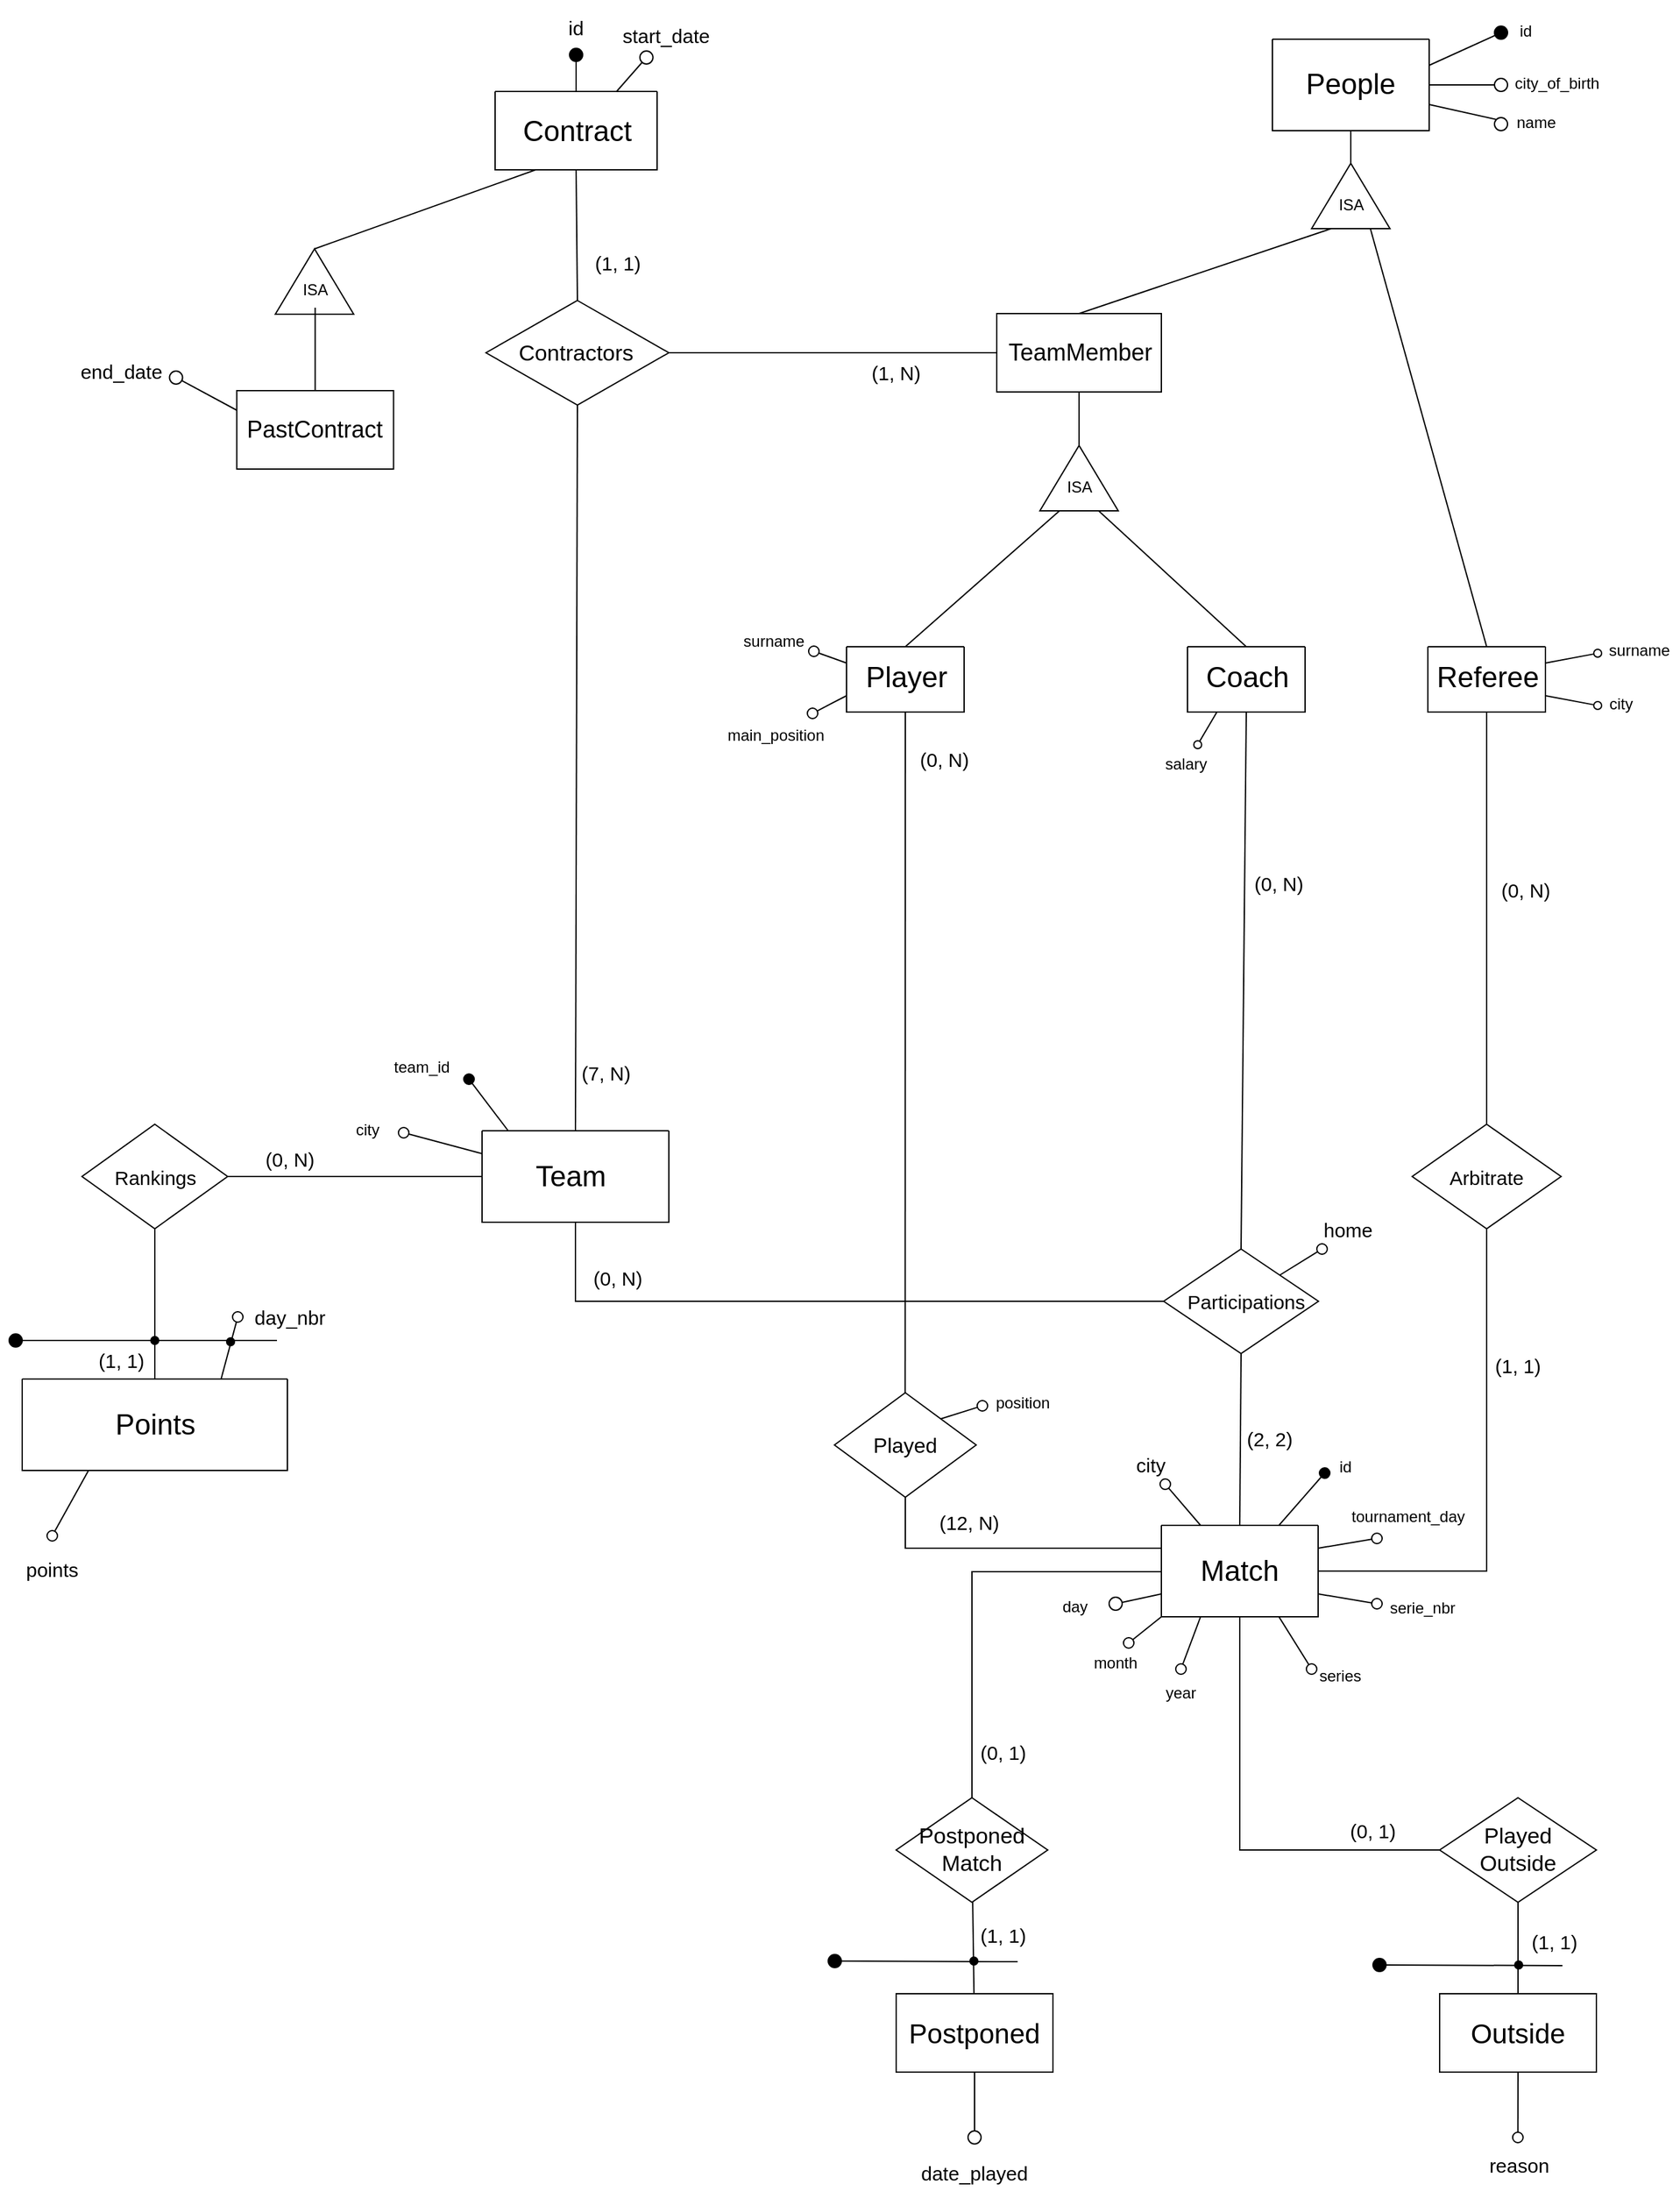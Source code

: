 <mxfile version="15.9.1" type="github">
  <diagram id="R2lEEEUBdFMjLlhIrx00" name="Page-1">
    <mxGraphModel dx="3176" dy="2816" grid="1" gridSize="10" guides="1" tooltips="1" connect="1" arrows="1" fold="1" page="1" pageScale="1.2" pageWidth="850" pageHeight="1100" math="0" shadow="0" extFonts="Permanent Marker^https://fonts.googleapis.com/css?family=Permanent+Marker">
      <root>
        <mxCell id="0" />
        <mxCell id="1" parent="0" />
        <mxCell id="uESx4mzOo0HxvKaBSaLz-14" value="" style="swimlane;startSize=0;fillColor=#000000;" vertex="1" parent="1">
          <mxGeometry x="542" y="14" width="120" height="70" as="geometry" />
        </mxCell>
        <mxCell id="uESx4mzOo0HxvKaBSaLz-15" value="&lt;font style=&quot;font-size: 22px&quot;&gt;People&lt;br&gt;&lt;/font&gt;" style="text;html=1;strokeColor=none;fillColor=none;align=center;verticalAlign=middle;whiteSpace=wrap;rounded=0;" vertex="1" parent="uESx4mzOo0HxvKaBSaLz-14">
          <mxGeometry x="30" y="20" width="60" height="30" as="geometry" />
        </mxCell>
        <mxCell id="uESx4mzOo0HxvKaBSaLz-22" value="" style="ellipse;whiteSpace=wrap;html=1;aspect=fixed;fontSize=22;fillColor=#000000;" vertex="1" parent="1">
          <mxGeometry x="712" y="4" width="10" height="10" as="geometry" />
        </mxCell>
        <mxCell id="uESx4mzOo0HxvKaBSaLz-23" value="" style="endArrow=none;html=1;rounded=0;fontSize=22;" edge="1" parent="1" target="uESx4mzOo0HxvKaBSaLz-22">
          <mxGeometry width="50" height="50" relative="1" as="geometry">
            <mxPoint x="662" y="34" as="sourcePoint" />
            <mxPoint x="712" y="14" as="targetPoint" />
          </mxGeometry>
        </mxCell>
        <mxCell id="uESx4mzOo0HxvKaBSaLz-25" value="" style="ellipse;whiteSpace=wrap;html=1;aspect=fixed;fontSize=22;fillColor=none;" vertex="1" parent="1">
          <mxGeometry x="712" y="74" width="10" height="10" as="geometry" />
        </mxCell>
        <mxCell id="uESx4mzOo0HxvKaBSaLz-26" value="" style="endArrow=none;html=1;rounded=0;fontSize=22;entryX=0;entryY=0;entryDx=0;entryDy=0;" edge="1" parent="1" target="uESx4mzOo0HxvKaBSaLz-25">
          <mxGeometry width="50" height="50" relative="1" as="geometry">
            <mxPoint x="662" y="64" as="sourcePoint" />
            <mxPoint x="717" y="74" as="targetPoint" />
          </mxGeometry>
        </mxCell>
        <mxCell id="uESx4mzOo0HxvKaBSaLz-27" value="&lt;font style=&quot;font-size: 12px&quot;&gt;name&lt;/font&gt;" style="text;html=1;strokeColor=none;fillColor=none;align=center;verticalAlign=middle;whiteSpace=wrap;rounded=0;fontSize=22;" vertex="1" parent="1">
          <mxGeometry x="714" y="60" width="60" height="30" as="geometry" />
        </mxCell>
        <mxCell id="uESx4mzOo0HxvKaBSaLz-28" value="&lt;font style=&quot;font-size: 12px&quot;&gt;id&lt;br&gt;&lt;/font&gt;" style="text;html=1;strokeColor=none;fillColor=none;align=center;verticalAlign=middle;whiteSpace=wrap;rounded=0;fontSize=22;" vertex="1" parent="1">
          <mxGeometry x="706" y="-10" width="60" height="30" as="geometry" />
        </mxCell>
        <mxCell id="uESx4mzOo0HxvKaBSaLz-29" value="" style="endArrow=none;html=1;rounded=0;fontSize=12;exitX=1;exitY=0.5;exitDx=0;exitDy=0;" edge="1" parent="1" source="uESx4mzOo0HxvKaBSaLz-14">
          <mxGeometry width="50" height="50" relative="1" as="geometry">
            <mxPoint x="702" y="24" as="sourcePoint" />
            <mxPoint x="712" y="49" as="targetPoint" />
          </mxGeometry>
        </mxCell>
        <mxCell id="uESx4mzOo0HxvKaBSaLz-30" value="" style="ellipse;whiteSpace=wrap;html=1;aspect=fixed;fontSize=22;fillColor=none;" vertex="1" parent="1">
          <mxGeometry x="712" y="44" width="10" height="10" as="geometry" />
        </mxCell>
        <mxCell id="uESx4mzOo0HxvKaBSaLz-31" value="&lt;font style=&quot;font-size: 12px&quot;&gt;city_of_birth&lt;br&gt;&lt;/font&gt;" style="text;html=1;strokeColor=none;fillColor=none;align=center;verticalAlign=middle;whiteSpace=wrap;rounded=0;fontSize=22;" vertex="1" parent="1">
          <mxGeometry x="730" y="30" width="60" height="30" as="geometry" />
        </mxCell>
        <mxCell id="uESx4mzOo0HxvKaBSaLz-34" style="edgeStyle=orthogonalEdgeStyle;rounded=0;orthogonalLoop=1;jettySize=auto;html=1;entryX=0.5;entryY=1;entryDx=0;entryDy=0;fontSize=12;endArrow=none;endFill=0;" edge="1" parent="1" source="uESx4mzOo0HxvKaBSaLz-32" target="uESx4mzOo0HxvKaBSaLz-14">
          <mxGeometry relative="1" as="geometry" />
        </mxCell>
        <mxCell id="uESx4mzOo0HxvKaBSaLz-36" style="rounded=0;orthogonalLoop=1;jettySize=auto;html=1;exitX=0;exitY=0.25;exitDx=0;exitDy=0;fontSize=12;endArrow=none;endFill=0;entryX=0.5;entryY=0;entryDx=0;entryDy=0;" edge="1" parent="1" source="uESx4mzOo0HxvKaBSaLz-32" target="uESx4mzOo0HxvKaBSaLz-150">
          <mxGeometry relative="1" as="geometry">
            <mxPoint x="416" y="479" as="targetPoint" />
            <mxPoint x="481" y="434" as="sourcePoint" />
          </mxGeometry>
        </mxCell>
        <mxCell id="uESx4mzOo0HxvKaBSaLz-37" style="rounded=0;orthogonalLoop=1;jettySize=auto;html=1;exitX=0;exitY=0.75;exitDx=0;exitDy=0;fontSize=12;endArrow=none;endFill=0;entryX=0.5;entryY=0;entryDx=0;entryDy=0;" edge="1" parent="1" source="uESx4mzOo0HxvKaBSaLz-32" target="uESx4mzOo0HxvKaBSaLz-43">
          <mxGeometry relative="1" as="geometry">
            <mxPoint x="621" y="474" as="targetPoint" />
          </mxGeometry>
        </mxCell>
        <mxCell id="uESx4mzOo0HxvKaBSaLz-32" value="" style="triangle;whiteSpace=wrap;html=1;fontSize=12;fillColor=none;rotation=-90;" vertex="1" parent="1">
          <mxGeometry x="577" y="104" width="50" height="60" as="geometry" />
        </mxCell>
        <mxCell id="uESx4mzOo0HxvKaBSaLz-35" style="rounded=0;orthogonalLoop=1;jettySize=auto;html=1;fontSize=12;endArrow=none;endFill=0;entryX=0.5;entryY=0;entryDx=0;entryDy=0;exitX=0;exitY=0.75;exitDx=0;exitDy=0;" edge="1" parent="1" source="uESx4mzOo0HxvKaBSaLz-148" target="uESx4mzOo0HxvKaBSaLz-40">
          <mxGeometry relative="1" as="geometry">
            <mxPoint x="522" y="474" as="targetPoint" />
            <mxPoint x="522.0" y="429" as="sourcePoint" />
          </mxGeometry>
        </mxCell>
        <mxCell id="uESx4mzOo0HxvKaBSaLz-33" value="ISA" style="text;html=1;strokeColor=none;fillColor=none;align=center;verticalAlign=middle;whiteSpace=wrap;rounded=0;fontSize=12;" vertex="1" parent="1">
          <mxGeometry x="582" y="127" width="41" height="27" as="geometry" />
        </mxCell>
        <mxCell id="uESx4mzOo0HxvKaBSaLz-48" style="edgeStyle=none;rounded=0;orthogonalLoop=1;jettySize=auto;html=1;exitX=0;exitY=0.25;exitDx=0;exitDy=0;fontSize=12;startArrow=none;startFill=0;endArrow=oval;endFill=0;entryX=1;entryY=0.75;entryDx=0;entryDy=0;endSize=8;" edge="1" parent="1" source="uESx4mzOo0HxvKaBSaLz-38" target="uESx4mzOo0HxvKaBSaLz-49">
          <mxGeometry relative="1" as="geometry">
            <mxPoint x="201" y="494" as="targetPoint" />
          </mxGeometry>
        </mxCell>
        <mxCell id="uESx4mzOo0HxvKaBSaLz-215" style="edgeStyle=none;rounded=0;orthogonalLoop=1;jettySize=auto;html=1;exitX=0;exitY=0.75;exitDx=0;exitDy=0;fontSize=15;startArrow=none;startFill=0;endArrow=oval;endFill=0;endSize=8;elbow=vertical;" edge="1" parent="1" source="uESx4mzOo0HxvKaBSaLz-38">
          <mxGeometry relative="1" as="geometry">
            <mxPoint x="190" y="530" as="targetPoint" />
          </mxGeometry>
        </mxCell>
        <mxCell id="uESx4mzOo0HxvKaBSaLz-218" style="edgeStyle=none;rounded=0;orthogonalLoop=1;jettySize=auto;html=1;exitX=0.5;exitY=1;exitDx=0;exitDy=0;fontSize=12;startArrow=none;startFill=0;endArrow=none;endFill=0;endSize=8;elbow=vertical;" edge="1" parent="1" source="uESx4mzOo0HxvKaBSaLz-38">
          <mxGeometry relative="1" as="geometry">
            <mxPoint x="260.857" y="1050" as="targetPoint" />
          </mxGeometry>
        </mxCell>
        <mxCell id="uESx4mzOo0HxvKaBSaLz-38" value="" style="swimlane;startSize=0;fillColor=#000000;" vertex="1" parent="1">
          <mxGeometry x="216" y="479" width="90" height="50" as="geometry" />
        </mxCell>
        <mxCell id="uESx4mzOo0HxvKaBSaLz-39" value="&lt;font style=&quot;font-size: 22px&quot;&gt;Player&lt;br&gt;&lt;/font&gt;" style="text;html=1;strokeColor=none;fillColor=none;align=center;verticalAlign=middle;whiteSpace=wrap;rounded=0;" vertex="1" parent="uESx4mzOo0HxvKaBSaLz-38">
          <mxGeometry x="16" y="9" width="60" height="30" as="geometry" />
        </mxCell>
        <mxCell id="uESx4mzOo0HxvKaBSaLz-45" style="rounded=0;orthogonalLoop=1;jettySize=auto;html=1;exitX=0.25;exitY=1;exitDx=0;exitDy=0;fontSize=12;endArrow=oval;endFill=0;startArrow=none;startFill=0;" edge="1" parent="1" source="uESx4mzOo0HxvKaBSaLz-40" target="uESx4mzOo0HxvKaBSaLz-52">
          <mxGeometry relative="1" as="geometry">
            <mxPoint x="481" y="564" as="targetPoint" />
          </mxGeometry>
        </mxCell>
        <mxCell id="uESx4mzOo0HxvKaBSaLz-101" style="edgeStyle=none;rounded=0;orthogonalLoop=1;jettySize=auto;html=1;exitX=0.5;exitY=1;exitDx=0;exitDy=0;entryX=0.5;entryY=0;entryDx=0;entryDy=0;fontSize=15;startArrow=none;startFill=0;endArrow=none;endFill=0;endSize=8;" edge="1" parent="1" source="uESx4mzOo0HxvKaBSaLz-40" target="uESx4mzOo0HxvKaBSaLz-97">
          <mxGeometry relative="1" as="geometry" />
        </mxCell>
        <mxCell id="uESx4mzOo0HxvKaBSaLz-40" value="" style="swimlane;startSize=0;fillColor=#000000;" vertex="1" parent="1">
          <mxGeometry x="477" y="479" width="90" height="50" as="geometry" />
        </mxCell>
        <mxCell id="uESx4mzOo0HxvKaBSaLz-41" value="&lt;font style=&quot;font-size: 22px&quot;&gt;Coach&lt;br&gt;&lt;/font&gt;" style="text;html=1;strokeColor=none;fillColor=none;align=center;verticalAlign=middle;whiteSpace=wrap;rounded=0;" vertex="1" parent="uESx4mzOo0HxvKaBSaLz-40">
          <mxGeometry x="16" y="9" width="60" height="30" as="geometry" />
        </mxCell>
        <mxCell id="uESx4mzOo0HxvKaBSaLz-46" style="edgeStyle=none;rounded=0;orthogonalLoop=1;jettySize=auto;html=1;exitX=1;exitY=0.25;exitDx=0;exitDy=0;fontSize=12;startArrow=none;startFill=0;endArrow=oval;endFill=0;" edge="1" parent="1" source="uESx4mzOo0HxvKaBSaLz-43">
          <mxGeometry relative="1" as="geometry">
            <mxPoint x="791" y="484" as="targetPoint" />
          </mxGeometry>
        </mxCell>
        <mxCell id="uESx4mzOo0HxvKaBSaLz-47" style="edgeStyle=none;rounded=0;orthogonalLoop=1;jettySize=auto;html=1;exitX=1;exitY=0.75;exitDx=0;exitDy=0;fontSize=12;startArrow=none;startFill=0;endArrow=oval;endFill=0;" edge="1" parent="1" source="uESx4mzOo0HxvKaBSaLz-43">
          <mxGeometry relative="1" as="geometry">
            <mxPoint x="791" y="524" as="targetPoint" />
          </mxGeometry>
        </mxCell>
        <mxCell id="uESx4mzOo0HxvKaBSaLz-105" value="" style="edgeStyle=none;rounded=0;orthogonalLoop=1;jettySize=auto;html=1;fontSize=15;startArrow=none;startFill=0;endArrow=none;endFill=0;endSize=8;" edge="1" parent="1" source="uESx4mzOo0HxvKaBSaLz-43" target="uESx4mzOo0HxvKaBSaLz-104">
          <mxGeometry relative="1" as="geometry" />
        </mxCell>
        <mxCell id="uESx4mzOo0HxvKaBSaLz-43" value="" style="swimlane;startSize=0;fillColor=#000000;" vertex="1" parent="1">
          <mxGeometry x="661" y="479" width="90" height="50" as="geometry" />
        </mxCell>
        <mxCell id="uESx4mzOo0HxvKaBSaLz-44" value="&lt;font style=&quot;font-size: 22px&quot;&gt;Referee&lt;br&gt;&lt;/font&gt;" style="text;html=1;strokeColor=none;fillColor=none;align=center;verticalAlign=middle;whiteSpace=wrap;rounded=0;" vertex="1" parent="uESx4mzOo0HxvKaBSaLz-43">
          <mxGeometry x="16" y="9" width="60" height="30" as="geometry" />
        </mxCell>
        <mxCell id="uESx4mzOo0HxvKaBSaLz-49" value="surname" style="text;html=1;strokeColor=none;fillColor=none;align=center;verticalAlign=middle;whiteSpace=wrap;rounded=0;fontSize=12;" vertex="1" parent="1">
          <mxGeometry x="130" y="460" width="61" height="30" as="geometry" />
        </mxCell>
        <mxCell id="uESx4mzOo0HxvKaBSaLz-50" value="surname" style="text;html=1;strokeColor=none;fillColor=none;align=center;verticalAlign=middle;whiteSpace=wrap;rounded=0;fontSize=12;" vertex="1" parent="1">
          <mxGeometry x="793" y="467" width="60" height="30" as="geometry" />
        </mxCell>
        <mxCell id="uESx4mzOo0HxvKaBSaLz-51" value="city" style="text;html=1;strokeColor=none;fillColor=none;align=center;verticalAlign=middle;whiteSpace=wrap;rounded=0;fontSize=12;" vertex="1" parent="1">
          <mxGeometry x="779" y="508" width="60" height="30" as="geometry" />
        </mxCell>
        <mxCell id="uESx4mzOo0HxvKaBSaLz-52" value="salary" style="text;html=1;strokeColor=none;fillColor=none;align=center;verticalAlign=middle;whiteSpace=wrap;rounded=0;fontSize=12;" vertex="1" parent="1">
          <mxGeometry x="446" y="554" width="60" height="30" as="geometry" />
        </mxCell>
        <mxCell id="uESx4mzOo0HxvKaBSaLz-56" style="edgeStyle=none;rounded=0;orthogonalLoop=1;jettySize=auto;html=1;exitX=1;exitY=0.25;exitDx=0;exitDy=0;fontSize=12;startArrow=none;startFill=0;endArrow=oval;endFill=0;endSize=8;" edge="1" parent="1" source="uESx4mzOo0HxvKaBSaLz-54">
          <mxGeometry relative="1" as="geometry">
            <mxPoint x="622" y="1161.5" as="targetPoint" />
          </mxGeometry>
        </mxCell>
        <mxCell id="uESx4mzOo0HxvKaBSaLz-58" style="edgeStyle=none;rounded=0;orthogonalLoop=1;jettySize=auto;html=1;exitX=1;exitY=0.75;exitDx=0;exitDy=0;fontSize=12;startArrow=none;startFill=0;endArrow=oval;endFill=0;endSize=8;" edge="1" parent="1" source="uESx4mzOo0HxvKaBSaLz-54">
          <mxGeometry relative="1" as="geometry">
            <mxPoint x="622" y="1211.5" as="targetPoint" />
          </mxGeometry>
        </mxCell>
        <mxCell id="uESx4mzOo0HxvKaBSaLz-59" style="edgeStyle=none;rounded=0;orthogonalLoop=1;jettySize=auto;html=1;exitX=1;exitY=1;exitDx=0;exitDy=0;fontSize=12;startArrow=none;startFill=0;endArrow=oval;endFill=0;" edge="1" parent="1" source="uESx4mzOo0HxvKaBSaLz-54">
          <mxGeometry relative="1" as="geometry">
            <mxPoint x="576.759" y="1221.776" as="targetPoint" />
          </mxGeometry>
        </mxCell>
        <mxCell id="uESx4mzOo0HxvKaBSaLz-60" style="edgeStyle=none;rounded=0;orthogonalLoop=1;jettySize=auto;html=1;exitX=0.75;exitY=1;exitDx=0;exitDy=0;fontSize=12;startArrow=none;startFill=0;endArrow=oval;endFill=0;endSize=8;" edge="1" parent="1" source="uESx4mzOo0HxvKaBSaLz-54">
          <mxGeometry relative="1" as="geometry">
            <mxPoint x="572" y="1261.5" as="targetPoint" />
          </mxGeometry>
        </mxCell>
        <mxCell id="uESx4mzOo0HxvKaBSaLz-61" style="edgeStyle=none;rounded=0;orthogonalLoop=1;jettySize=auto;html=1;exitX=0.75;exitY=0;exitDx=0;exitDy=0;fontSize=12;startArrow=none;startFill=0;endArrow=oval;endFill=1;endSize=8;" edge="1" parent="1" source="uESx4mzOo0HxvKaBSaLz-54">
          <mxGeometry relative="1" as="geometry">
            <mxPoint x="582" y="1111.5" as="targetPoint" />
          </mxGeometry>
        </mxCell>
        <mxCell id="uESx4mzOo0HxvKaBSaLz-64" style="edgeStyle=none;rounded=0;orthogonalLoop=1;jettySize=auto;html=1;exitX=0.25;exitY=1;exitDx=0;exitDy=0;fontSize=12;startArrow=none;startFill=0;endArrow=oval;endFill=0;endSize=8;" edge="1" parent="1" source="uESx4mzOo0HxvKaBSaLz-54">
          <mxGeometry relative="1" as="geometry">
            <mxPoint x="472" y="1261.5" as="targetPoint" />
          </mxGeometry>
        </mxCell>
        <mxCell id="uESx4mzOo0HxvKaBSaLz-65" style="edgeStyle=none;rounded=0;orthogonalLoop=1;jettySize=auto;html=1;exitX=0;exitY=1;exitDx=0;exitDy=0;fontSize=12;startArrow=none;startFill=0;endArrow=oval;endFill=0;endSize=8;" edge="1" parent="1" source="uESx4mzOo0HxvKaBSaLz-54">
          <mxGeometry relative="1" as="geometry">
            <mxPoint x="432" y="1241.5" as="targetPoint" />
          </mxGeometry>
        </mxCell>
        <mxCell id="uESx4mzOo0HxvKaBSaLz-66" style="edgeStyle=none;rounded=0;orthogonalLoop=1;jettySize=auto;html=1;exitX=0;exitY=0.75;exitDx=0;exitDy=0;fontSize=12;startArrow=none;startFill=0;endArrow=oval;endFill=0;endSize=10;" edge="1" parent="1" source="uESx4mzOo0HxvKaBSaLz-54">
          <mxGeometry relative="1" as="geometry">
            <mxPoint x="422" y="1211.5" as="targetPoint" />
          </mxGeometry>
        </mxCell>
        <mxCell id="uESx4mzOo0HxvKaBSaLz-122" style="edgeStyle=elbowEdgeStyle;rounded=0;orthogonalLoop=1;jettySize=auto;html=1;exitX=0.5;exitY=1;exitDx=0;exitDy=0;fontSize=15;startArrow=none;startFill=0;endArrow=none;endFill=0;endSize=8;entryX=0;entryY=0.5;entryDx=0;entryDy=0;elbow=vertical;" edge="1" parent="1" source="uESx4mzOo0HxvKaBSaLz-54" target="uESx4mzOo0HxvKaBSaLz-179">
          <mxGeometry relative="1" as="geometry">
            <mxPoint x="517" y="1316.5" as="targetPoint" />
            <Array as="points">
              <mxPoint x="590" y="1400" />
            </Array>
          </mxGeometry>
        </mxCell>
        <mxCell id="uESx4mzOo0HxvKaBSaLz-187" style="edgeStyle=none;rounded=0;orthogonalLoop=1;jettySize=auto;html=1;exitX=0.25;exitY=0;exitDx=0;exitDy=0;fontSize=15;startArrow=none;startFill=0;endArrow=oval;endFill=0;endSize=8;elbow=vertical;" edge="1" parent="1" source="uESx4mzOo0HxvKaBSaLz-54">
          <mxGeometry relative="1" as="geometry">
            <mxPoint x="460" y="1120" as="targetPoint" />
          </mxGeometry>
        </mxCell>
        <mxCell id="uESx4mzOo0HxvKaBSaLz-217" style="edgeStyle=elbowEdgeStyle;rounded=0;orthogonalLoop=1;jettySize=auto;html=1;exitX=0;exitY=0.25;exitDx=0;exitDy=0;fontSize=12;startArrow=none;startFill=0;endArrow=none;endFill=0;endSize=8;entryX=0.5;entryY=1;entryDx=0;entryDy=0;" edge="1" parent="1" source="uESx4mzOo0HxvKaBSaLz-54" target="uESx4mzOo0HxvKaBSaLz-219">
          <mxGeometry relative="1" as="geometry">
            <mxPoint x="250" y="1169.143" as="targetPoint" />
            <Array as="points">
              <mxPoint x="261" y="1150" />
            </Array>
          </mxGeometry>
        </mxCell>
        <mxCell id="uESx4mzOo0HxvKaBSaLz-54" value="" style="swimlane;startSize=0;fillColor=#000000;" vertex="1" parent="1">
          <mxGeometry x="457" y="1151.5" width="120" height="70" as="geometry" />
        </mxCell>
        <mxCell id="uESx4mzOo0HxvKaBSaLz-55" value="&lt;font style=&quot;font-size: 22px&quot;&gt;Match&lt;br&gt;&lt;/font&gt;" style="text;html=1;strokeColor=none;fillColor=none;align=center;verticalAlign=middle;whiteSpace=wrap;rounded=0;" vertex="1" parent="uESx4mzOo0HxvKaBSaLz-54">
          <mxGeometry x="30" y="20" width="60" height="30" as="geometry" />
        </mxCell>
        <mxCell id="uESx4mzOo0HxvKaBSaLz-62" value="id" style="text;html=1;strokeColor=none;fillColor=none;align=center;verticalAlign=middle;whiteSpace=wrap;rounded=0;fontSize=12;" vertex="1" parent="1">
          <mxGeometry x="568" y="1091.5" width="60" height="30" as="geometry" />
        </mxCell>
        <mxCell id="uESx4mzOo0HxvKaBSaLz-67" value="day" style="text;html=1;strokeColor=none;fillColor=none;align=center;verticalAlign=middle;whiteSpace=wrap;rounded=0;fontSize=12;" vertex="1" parent="1">
          <mxGeometry x="361" y="1198.5" width="60" height="30" as="geometry" />
        </mxCell>
        <mxCell id="uESx4mzOo0HxvKaBSaLz-68" value="month" style="text;html=1;strokeColor=none;fillColor=none;align=center;verticalAlign=middle;whiteSpace=wrap;rounded=0;fontSize=12;" vertex="1" parent="1">
          <mxGeometry x="392" y="1241.5" width="60" height="30" as="geometry" />
        </mxCell>
        <mxCell id="uESx4mzOo0HxvKaBSaLz-69" value="year" style="text;html=1;strokeColor=none;fillColor=none;align=center;verticalAlign=middle;whiteSpace=wrap;rounded=0;fontSize=12;" vertex="1" parent="1">
          <mxGeometry x="442" y="1264.5" width="60" height="30" as="geometry" />
        </mxCell>
        <mxCell id="uESx4mzOo0HxvKaBSaLz-70" value="series" style="text;html=1;strokeColor=none;fillColor=none;align=center;verticalAlign=middle;whiteSpace=wrap;rounded=0;fontSize=12;" vertex="1" parent="1">
          <mxGeometry x="564" y="1251.5" width="60" height="30" as="geometry" />
        </mxCell>
        <mxCell id="uESx4mzOo0HxvKaBSaLz-71" value="serie_nbr" style="text;html=1;strokeColor=none;fillColor=none;align=center;verticalAlign=middle;whiteSpace=wrap;rounded=0;fontSize=12;" vertex="1" parent="1">
          <mxGeometry x="627" y="1199.5" width="60" height="30" as="geometry" />
        </mxCell>
        <mxCell id="uESx4mzOo0HxvKaBSaLz-72" style="edgeStyle=none;rounded=0;orthogonalLoop=1;jettySize=auto;html=1;exitX=0;exitY=0.25;exitDx=0;exitDy=0;fontSize=12;startArrow=none;startFill=0;endArrow=oval;endFill=0;endSize=8;" edge="1" parent="1" source="uESx4mzOo0HxvKaBSaLz-80">
          <mxGeometry relative="1" as="geometry">
            <mxPoint x="-123" y="851" as="targetPoint" />
          </mxGeometry>
        </mxCell>
        <mxCell id="uESx4mzOo0HxvKaBSaLz-76" style="edgeStyle=none;rounded=0;orthogonalLoop=1;jettySize=auto;html=1;exitX=0.75;exitY=0;exitDx=0;exitDy=0;fontSize=12;startArrow=none;startFill=0;endArrow=oval;endFill=1;endSize=8;" edge="1" parent="1">
          <mxGeometry relative="1" as="geometry">
            <mxPoint x="-73" y="810" as="targetPoint" />
            <mxPoint x="-43" y="849.5" as="sourcePoint" />
          </mxGeometry>
        </mxCell>
        <mxCell id="uESx4mzOo0HxvKaBSaLz-98" value="" style="edgeStyle=elbowEdgeStyle;rounded=0;orthogonalLoop=1;jettySize=auto;html=1;fontSize=15;startArrow=none;startFill=0;endArrow=none;endFill=0;endSize=8;exitX=0.5;exitY=1;exitDx=0;exitDy=0;elbow=vertical;" edge="1" parent="1" source="uESx4mzOo0HxvKaBSaLz-80" target="uESx4mzOo0HxvKaBSaLz-97">
          <mxGeometry relative="1" as="geometry">
            <Array as="points">
              <mxPoint x="270" y="980" />
            </Array>
          </mxGeometry>
        </mxCell>
        <mxCell id="uESx4mzOo0HxvKaBSaLz-116" style="rounded=0;orthogonalLoop=1;jettySize=auto;html=1;exitX=0;exitY=0.5;exitDx=0;exitDy=0;entryX=1;entryY=0.5;entryDx=0;entryDy=0;fontSize=15;startArrow=none;startFill=0;endArrow=none;endFill=0;endSize=8;" edge="1" parent="1" source="uESx4mzOo0HxvKaBSaLz-80" target="uESx4mzOo0HxvKaBSaLz-114">
          <mxGeometry relative="1" as="geometry" />
        </mxCell>
        <mxCell id="uESx4mzOo0HxvKaBSaLz-171" style="edgeStyle=none;rounded=0;orthogonalLoop=1;jettySize=auto;html=1;exitX=0.5;exitY=0;exitDx=0;exitDy=0;entryX=0.5;entryY=1;entryDx=0;entryDy=0;fontSize=15;startArrow=none;startFill=0;endArrow=none;endFill=0;endSize=10;" edge="1" parent="1" source="uESx4mzOo0HxvKaBSaLz-80" target="uESx4mzOo0HxvKaBSaLz-168">
          <mxGeometry relative="1" as="geometry" />
        </mxCell>
        <mxCell id="uESx4mzOo0HxvKaBSaLz-80" value="" style="swimlane;startSize=0;fillColor=#000000;" vertex="1" parent="1">
          <mxGeometry x="-63" y="849.5" width="143" height="70" as="geometry" />
        </mxCell>
        <mxCell id="uESx4mzOo0HxvKaBSaLz-81" value="&lt;font style=&quot;font-size: 22px&quot;&gt;Team&lt;br&gt;&lt;/font&gt;" style="text;html=1;strokeColor=none;fillColor=none;align=center;verticalAlign=middle;whiteSpace=wrap;rounded=0;" vertex="1" parent="uESx4mzOo0HxvKaBSaLz-80">
          <mxGeometry x="38" y="20" width="60" height="30" as="geometry" />
        </mxCell>
        <mxCell id="uESx4mzOo0HxvKaBSaLz-86" value="team_id" style="text;html=1;strokeColor=none;fillColor=none;align=center;verticalAlign=middle;whiteSpace=wrap;rounded=0;fontSize=12;" vertex="1" parent="1">
          <mxGeometry x="-139" y="786" width="60" height="30" as="geometry" />
        </mxCell>
        <mxCell id="uESx4mzOo0HxvKaBSaLz-87" value="city" style="text;html=1;strokeColor=none;fillColor=none;align=center;verticalAlign=middle;whiteSpace=wrap;rounded=0;fontSize=12;" vertex="1" parent="1">
          <mxGeometry x="-182" y="834" width="63" height="30" as="geometry" />
        </mxCell>
        <mxCell id="uESx4mzOo0HxvKaBSaLz-100" style="edgeStyle=none;rounded=0;orthogonalLoop=1;jettySize=auto;html=1;exitX=0.5;exitY=1;exitDx=0;exitDy=0;entryX=0.5;entryY=0;entryDx=0;entryDy=0;fontSize=15;startArrow=none;startFill=0;endArrow=none;endFill=0;endSize=8;" edge="1" parent="1" source="uESx4mzOo0HxvKaBSaLz-97" target="uESx4mzOo0HxvKaBSaLz-54">
          <mxGeometry relative="1" as="geometry" />
        </mxCell>
        <mxCell id="uESx4mzOo0HxvKaBSaLz-197" style="edgeStyle=none;rounded=0;orthogonalLoop=1;jettySize=auto;html=1;exitX=1;exitY=0;exitDx=0;exitDy=0;fontSize=15;startArrow=none;startFill=0;endArrow=oval;endFill=0;endSize=8;elbow=vertical;" edge="1" parent="1" source="uESx4mzOo0HxvKaBSaLz-97">
          <mxGeometry relative="1" as="geometry">
            <mxPoint x="580" y="940" as="targetPoint" />
          </mxGeometry>
        </mxCell>
        <mxCell id="uESx4mzOo0HxvKaBSaLz-97" value="" style="rhombus;whiteSpace=wrap;html=1;fontStyle=1;fillColor=none;startSize=0;" vertex="1" parent="1">
          <mxGeometry x="458.75" y="940" width="118.5" height="80" as="geometry" />
        </mxCell>
        <mxCell id="uESx4mzOo0HxvKaBSaLz-99" value="Participations" style="text;html=1;strokeColor=none;fillColor=none;align=center;verticalAlign=middle;whiteSpace=wrap;rounded=0;fontSize=15;" vertex="1" parent="1">
          <mxGeometry x="492" y="965" width="60" height="30" as="geometry" />
        </mxCell>
        <mxCell id="uESx4mzOo0HxvKaBSaLz-107" style="edgeStyle=elbowEdgeStyle;rounded=0;orthogonalLoop=1;jettySize=auto;html=1;exitX=0.5;exitY=1;exitDx=0;exitDy=0;fontSize=15;startArrow=none;startFill=0;endArrow=none;endFill=0;endSize=8;entryX=1;entryY=0.5;entryDx=0;entryDy=0;" edge="1" parent="1" source="uESx4mzOo0HxvKaBSaLz-104" target="uESx4mzOo0HxvKaBSaLz-54">
          <mxGeometry relative="1" as="geometry">
            <mxPoint x="706" y="1096" as="targetPoint" />
            <Array as="points">
              <mxPoint x="706" y="996" />
            </Array>
          </mxGeometry>
        </mxCell>
        <mxCell id="uESx4mzOo0HxvKaBSaLz-104" value="" style="rhombus;whiteSpace=wrap;html=1;fontStyle=1;fillColor=none;startSize=0;" vertex="1" parent="1">
          <mxGeometry x="649" y="844.5" width="114" height="80" as="geometry" />
        </mxCell>
        <mxCell id="uESx4mzOo0HxvKaBSaLz-106" value="Arbitrate" style="text;html=1;strokeColor=none;fillColor=none;align=center;verticalAlign=middle;whiteSpace=wrap;rounded=0;fontSize=15;" vertex="1" parent="1">
          <mxGeometry x="676" y="869.5" width="60" height="30" as="geometry" />
        </mxCell>
        <mxCell id="uESx4mzOo0HxvKaBSaLz-115" value="" style="edgeStyle=elbowEdgeStyle;rounded=0;orthogonalLoop=1;jettySize=auto;html=1;fontSize=15;startArrow=none;startFill=0;endArrow=none;endFill=0;endSize=8;exitX=0.5;exitY=0;exitDx=0;exitDy=0;" edge="1" parent="1" source="uESx4mzOo0HxvKaBSaLz-141" target="uESx4mzOo0HxvKaBSaLz-114">
          <mxGeometry relative="1" as="geometry" />
        </mxCell>
        <mxCell id="uESx4mzOo0HxvKaBSaLz-120" style="edgeStyle=none;rounded=0;orthogonalLoop=1;jettySize=auto;html=1;exitX=0.25;exitY=1;exitDx=0;exitDy=0;fontSize=15;startArrow=none;startFill=0;endArrow=oval;endFill=0;endSize=8;" edge="1" parent="1" source="uESx4mzOo0HxvKaBSaLz-110">
          <mxGeometry relative="1" as="geometry">
            <mxPoint x="-392" y="1159.5" as="targetPoint" />
          </mxGeometry>
        </mxCell>
        <mxCell id="uESx4mzOo0HxvKaBSaLz-135" style="rounded=0;orthogonalLoop=1;jettySize=auto;elbow=vertical;html=1;exitX=0.75;exitY=0;exitDx=0;exitDy=0;fontSize=15;startArrow=none;startFill=0;endArrow=oval;endFill=0;endSize=8;entryX=0;entryY=0.5;entryDx=0;entryDy=0;" edge="1" parent="1" source="uESx4mzOo0HxvKaBSaLz-110" target="uESx4mzOo0HxvKaBSaLz-136">
          <mxGeometry relative="1" as="geometry">
            <mxPoint x="-240" y="970" as="targetPoint" />
            <mxPoint x="-262.75" y="919.5" as="sourcePoint" />
          </mxGeometry>
        </mxCell>
        <mxCell id="uESx4mzOo0HxvKaBSaLz-110" value="" style="swimlane;startSize=0;fillColor=#000000;" vertex="1" parent="1">
          <mxGeometry x="-415" y="1039.5" width="203" height="70" as="geometry" />
        </mxCell>
        <mxCell id="uESx4mzOo0HxvKaBSaLz-111" value="&lt;font style=&quot;font-size: 22px&quot;&gt;Points&lt;br&gt;&lt;/font&gt;" style="text;html=1;strokeColor=none;fillColor=none;align=center;verticalAlign=middle;whiteSpace=wrap;rounded=0;" vertex="1" parent="uESx4mzOo0HxvKaBSaLz-110">
          <mxGeometry x="71.5" y="20" width="60" height="30" as="geometry" />
        </mxCell>
        <mxCell id="uESx4mzOo0HxvKaBSaLz-114" value="" style="rhombus;whiteSpace=wrap;html=1;fontStyle=1;fillColor=none;startSize=0;" vertex="1" parent="1">
          <mxGeometry x="-369.25" y="844.5" width="111.5" height="80" as="geometry" />
        </mxCell>
        <mxCell id="uESx4mzOo0HxvKaBSaLz-117" value="Rankings" style="text;html=1;strokeColor=none;fillColor=none;align=center;verticalAlign=middle;whiteSpace=wrap;rounded=0;fontSize=15;" vertex="1" parent="1">
          <mxGeometry x="-343.5" y="869.5" width="60" height="30" as="geometry" />
        </mxCell>
        <mxCell id="uESx4mzOo0HxvKaBSaLz-121" value="points" style="text;html=1;strokeColor=none;fillColor=none;align=center;verticalAlign=middle;whiteSpace=wrap;rounded=0;fontSize=15;" vertex="1" parent="1">
          <mxGeometry x="-422" y="1169.5" width="60" height="30" as="geometry" />
        </mxCell>
        <mxCell id="uESx4mzOo0HxvKaBSaLz-163" style="edgeStyle=none;rounded=0;orthogonalLoop=1;jettySize=auto;html=1;exitX=0.75;exitY=0;exitDx=0;exitDy=0;fontSize=15;startArrow=none;startFill=0;endArrow=oval;endFill=0;endSize=10;" edge="1" parent="1" source="uESx4mzOo0HxvKaBSaLz-125" target="uESx4mzOo0HxvKaBSaLz-164">
          <mxGeometry relative="1" as="geometry">
            <mxPoint x="67.75" y="14" as="targetPoint" />
          </mxGeometry>
        </mxCell>
        <mxCell id="uESx4mzOo0HxvKaBSaLz-165" style="edgeStyle=none;rounded=0;orthogonalLoop=1;jettySize=auto;html=1;exitX=0.5;exitY=0;exitDx=0;exitDy=0;fontSize=15;startArrow=none;startFill=0;endArrow=oval;endFill=1;endSize=10;" edge="1" parent="1" source="uESx4mzOo0HxvKaBSaLz-125" target="uESx4mzOo0HxvKaBSaLz-166">
          <mxGeometry relative="1" as="geometry">
            <mxPoint x="8.639" y="24" as="targetPoint" />
          </mxGeometry>
        </mxCell>
        <mxCell id="uESx4mzOo0HxvKaBSaLz-172" style="edgeStyle=none;rounded=0;orthogonalLoop=1;jettySize=auto;html=1;exitX=0.5;exitY=1;exitDx=0;exitDy=0;entryX=0.5;entryY=0;entryDx=0;entryDy=0;fontSize=15;startArrow=none;startFill=0;endArrow=none;endFill=0;endSize=10;" edge="1" parent="1" source="uESx4mzOo0HxvKaBSaLz-125" target="uESx4mzOo0HxvKaBSaLz-168">
          <mxGeometry relative="1" as="geometry" />
        </mxCell>
        <mxCell id="uESx4mzOo0HxvKaBSaLz-125" value="" style="swimlane;startSize=0;fillColor=#000000;" vertex="1" parent="1">
          <mxGeometry x="-53" y="54" width="124" height="60" as="geometry" />
        </mxCell>
        <mxCell id="uESx4mzOo0HxvKaBSaLz-126" value="&lt;font style=&quot;font-size: 22px&quot;&gt;Contract&lt;br&gt;&lt;/font&gt;" style="text;html=1;strokeColor=none;fillColor=none;align=center;verticalAlign=middle;whiteSpace=wrap;rounded=0;" vertex="1" parent="uESx4mzOo0HxvKaBSaLz-125">
          <mxGeometry x="33" y="16" width="60" height="30" as="geometry" />
        </mxCell>
        <mxCell id="uESx4mzOo0HxvKaBSaLz-136" value="day_nbr" style="text;html=1;strokeColor=none;fillColor=none;align=center;verticalAlign=middle;whiteSpace=wrap;rounded=0;fontSize=15;" vertex="1" parent="1">
          <mxGeometry x="-250" y="977" width="80" height="30" as="geometry" />
        </mxCell>
        <mxCell id="uESx4mzOo0HxvKaBSaLz-137" value="tournament_day" style="text;html=1;strokeColor=none;fillColor=none;align=center;verticalAlign=middle;whiteSpace=wrap;rounded=0;fontSize=12;" vertex="1" parent="1">
          <mxGeometry x="616" y="1130" width="60" height="30" as="geometry" />
        </mxCell>
        <mxCell id="uESx4mzOo0HxvKaBSaLz-139" value="" style="endArrow=oval;html=1;rounded=0;fontSize=15;endSize=10;elbow=vertical;endFill=1;" edge="1" parent="1">
          <mxGeometry relative="1" as="geometry">
            <mxPoint x="-220" y="1010" as="sourcePoint" />
            <mxPoint x="-420" y="1010" as="targetPoint" />
          </mxGeometry>
        </mxCell>
        <mxCell id="uESx4mzOo0HxvKaBSaLz-141" value="" style="ellipse;whiteSpace=wrap;html=1;aspect=fixed;fontSize=15;fillColor=#000000;" vertex="1" parent="1">
          <mxGeometry x="-316.5" y="1007" width="6" height="6" as="geometry" />
        </mxCell>
        <mxCell id="uESx4mzOo0HxvKaBSaLz-142" value="" style="edgeStyle=elbowEdgeStyle;rounded=0;orthogonalLoop=1;jettySize=auto;html=1;fontSize=15;startArrow=none;startFill=0;endArrow=none;endFill=0;endSize=8;exitX=0.5;exitY=0;exitDx=0;exitDy=0;" edge="1" parent="1" source="uESx4mzOo0HxvKaBSaLz-110" target="uESx4mzOo0HxvKaBSaLz-141">
          <mxGeometry relative="1" as="geometry">
            <mxPoint x="-313.5" y="1039.5" as="sourcePoint" />
            <mxPoint x="-313.81" y="924.278" as="targetPoint" />
          </mxGeometry>
        </mxCell>
        <mxCell id="uESx4mzOo0HxvKaBSaLz-143" value="" style="ellipse;whiteSpace=wrap;html=1;aspect=fixed;fontSize=15;fillColor=#000000;" vertex="1" parent="1">
          <mxGeometry x="-258.5" y="1008" width="6" height="6" as="geometry" />
        </mxCell>
        <mxCell id="uESx4mzOo0HxvKaBSaLz-153" style="rounded=0;orthogonalLoop=1;jettySize=auto;html=1;exitX=0;exitY=0.25;exitDx=0;exitDy=0;entryX=0.5;entryY=0;entryDx=0;entryDy=0;fontSize=18;startArrow=none;startFill=0;endArrow=none;endFill=0;endSize=10;" edge="1" parent="1" source="uESx4mzOo0HxvKaBSaLz-148" target="uESx4mzOo0HxvKaBSaLz-38">
          <mxGeometry relative="1" as="geometry" />
        </mxCell>
        <mxCell id="uESx4mzOo0HxvKaBSaLz-148" value="" style="triangle;whiteSpace=wrap;html=1;fontSize=12;fillColor=none;rotation=-90;" vertex="1" parent="1">
          <mxGeometry x="369" y="320" width="50" height="60" as="geometry" />
        </mxCell>
        <mxCell id="uESx4mzOo0HxvKaBSaLz-151" value="" style="edgeStyle=elbowEdgeStyle;rounded=0;orthogonalLoop=1;jettySize=auto;html=1;fontSize=15;startArrow=none;startFill=0;endArrow=none;endFill=0;endSize=10;exitX=1;exitY=0.5;exitDx=0;exitDy=0;" edge="1" parent="1" source="uESx4mzOo0HxvKaBSaLz-148" target="uESx4mzOo0HxvKaBSaLz-150">
          <mxGeometry relative="1" as="geometry">
            <mxPoint x="396" y="360" as="sourcePoint" />
          </mxGeometry>
        </mxCell>
        <mxCell id="uESx4mzOo0HxvKaBSaLz-149" value="ISA" style="text;html=1;strokeColor=none;fillColor=none;align=center;verticalAlign=middle;whiteSpace=wrap;rounded=0;fontSize=12;" vertex="1" parent="1">
          <mxGeometry x="374" y="343" width="41" height="27" as="geometry" />
        </mxCell>
        <mxCell id="uESx4mzOo0HxvKaBSaLz-169" value="" style="rounded=0;orthogonalLoop=1;jettySize=auto;html=1;fontSize=15;startArrow=none;startFill=0;endArrow=none;endFill=0;endSize=10;" edge="1" parent="1" source="uESx4mzOo0HxvKaBSaLz-150" target="uESx4mzOo0HxvKaBSaLz-168">
          <mxGeometry relative="1" as="geometry" />
        </mxCell>
        <mxCell id="uESx4mzOo0HxvKaBSaLz-150" value="" style="whiteSpace=wrap;html=1;fontSize=15;fillColor=none;" vertex="1" parent="1">
          <mxGeometry x="331" y="224" width="126" height="60" as="geometry" />
        </mxCell>
        <mxCell id="uESx4mzOo0HxvKaBSaLz-152" value="TeamMember" style="text;html=1;strokeColor=none;fillColor=none;align=center;verticalAlign=middle;whiteSpace=wrap;rounded=0;fontSize=18;" vertex="1" parent="1">
          <mxGeometry x="365" y="239" width="60" height="30" as="geometry" />
        </mxCell>
        <mxCell id="uESx4mzOo0HxvKaBSaLz-158" style="edgeStyle=none;rounded=0;orthogonalLoop=1;jettySize=auto;html=1;exitX=1;exitY=0.5;exitDx=0;exitDy=0;entryX=0.25;entryY=1;entryDx=0;entryDy=0;fontSize=18;startArrow=none;startFill=0;endArrow=none;endFill=0;endSize=10;" edge="1" parent="1" source="uESx4mzOo0HxvKaBSaLz-156" target="uESx4mzOo0HxvKaBSaLz-125">
          <mxGeometry relative="1" as="geometry" />
        </mxCell>
        <mxCell id="uESx4mzOo0HxvKaBSaLz-156" value="" style="triangle;whiteSpace=wrap;html=1;fontSize=12;fillColor=none;rotation=-90;" vertex="1" parent="1">
          <mxGeometry x="-216.25" y="169.5" width="50" height="60" as="geometry" />
        </mxCell>
        <mxCell id="uESx4mzOo0HxvKaBSaLz-160" value="" style="edgeStyle=none;rounded=0;orthogonalLoop=1;jettySize=auto;html=1;fontSize=18;startArrow=none;startFill=0;endArrow=none;endFill=0;endSize=10;" edge="1" parent="1" source="uESx4mzOo0HxvKaBSaLz-157" target="uESx4mzOo0HxvKaBSaLz-159">
          <mxGeometry relative="1" as="geometry" />
        </mxCell>
        <mxCell id="uESx4mzOo0HxvKaBSaLz-157" value="ISA" style="text;html=1;strokeColor=none;fillColor=none;align=center;verticalAlign=middle;whiteSpace=wrap;rounded=0;fontSize=12;" vertex="1" parent="1">
          <mxGeometry x="-211.25" y="192.5" width="41" height="27" as="geometry" />
        </mxCell>
        <mxCell id="uESx4mzOo0HxvKaBSaLz-161" style="edgeStyle=none;rounded=0;orthogonalLoop=1;jettySize=auto;html=1;exitX=0;exitY=0.25;exitDx=0;exitDy=0;fontSize=18;startArrow=none;startFill=0;endArrow=oval;endFill=0;endSize=10;" edge="1" parent="1" source="uESx4mzOo0HxvKaBSaLz-159">
          <mxGeometry relative="1" as="geometry">
            <mxPoint x="-297.25" y="273" as="targetPoint" />
          </mxGeometry>
        </mxCell>
        <mxCell id="uESx4mzOo0HxvKaBSaLz-159" value="PastContract" style="whiteSpace=wrap;html=1;fontSize=18;fillColor=none;" vertex="1" parent="1">
          <mxGeometry x="-250.75" y="283" width="120" height="60" as="geometry" />
        </mxCell>
        <mxCell id="uESx4mzOo0HxvKaBSaLz-162" value="&lt;font style=&quot;font-size: 15px&quot;&gt;end_date&lt;/font&gt;" style="text;html=1;strokeColor=none;fillColor=none;align=center;verticalAlign=middle;whiteSpace=wrap;rounded=0;fontSize=18;" vertex="1" parent="1">
          <mxGeometry x="-369.25" y="253" width="60" height="30" as="geometry" />
        </mxCell>
        <mxCell id="uESx4mzOo0HxvKaBSaLz-164" value="start_date" style="text;html=1;strokeColor=none;fillColor=none;align=center;verticalAlign=middle;whiteSpace=wrap;rounded=0;fontSize=15;" vertex="1" parent="1">
          <mxGeometry x="47.75" y="-6" width="60" height="34" as="geometry" />
        </mxCell>
        <mxCell id="uESx4mzOo0HxvKaBSaLz-166" value="id" style="text;html=1;strokeColor=none;fillColor=none;align=center;verticalAlign=middle;whiteSpace=wrap;rounded=0;fontSize=15;" vertex="1" parent="1">
          <mxGeometry x="-21" y="-16" width="60" height="42" as="geometry" />
        </mxCell>
        <mxCell id="uESx4mzOo0HxvKaBSaLz-168" value="" style="rhombus;whiteSpace=wrap;html=1;fontSize=15;fillColor=none;" vertex="1" parent="1">
          <mxGeometry x="-60" y="214" width="140" height="80" as="geometry" />
        </mxCell>
        <mxCell id="uESx4mzOo0HxvKaBSaLz-173" value="&lt;font style=&quot;font-size: 17px&quot;&gt;Contractors&lt;/font&gt;" style="text;html=1;strokeColor=none;fillColor=none;align=center;verticalAlign=middle;whiteSpace=wrap;rounded=0;fontSize=16;" vertex="1" parent="1">
          <mxGeometry x="-21" y="240" width="60" height="29" as="geometry" />
        </mxCell>
        <mxCell id="uESx4mzOo0HxvKaBSaLz-178" value="" style="edgeStyle=none;rounded=0;orthogonalLoop=1;jettySize=auto;html=1;fontSize=21;startArrow=none;startFill=0;endArrow=none;endFill=0;endSize=10;" edge="1" parent="1" source="uESx4mzOo0HxvKaBSaLz-174" target="uESx4mzOo0HxvKaBSaLz-177">
          <mxGeometry relative="1" as="geometry" />
        </mxCell>
        <mxCell id="uESx4mzOo0HxvKaBSaLz-182" style="rounded=0;orthogonalLoop=1;jettySize=auto;elbow=vertical;html=1;exitX=0.5;exitY=1;exitDx=0;exitDy=0;fontSize=21;startArrow=none;startFill=0;endArrow=oval;endFill=0;endSize=10;" edge="1" parent="1" source="uESx4mzOo0HxvKaBSaLz-174">
          <mxGeometry relative="1" as="geometry">
            <mxPoint x="314" y="1620" as="targetPoint" />
          </mxGeometry>
        </mxCell>
        <mxCell id="uESx4mzOo0HxvKaBSaLz-174" value="&lt;font style=&quot;font-size: 21px&quot;&gt;Postponed&lt;/font&gt;" style="whiteSpace=wrap;html=1;fontSize=17;fillColor=none;" vertex="1" parent="1">
          <mxGeometry x="254" y="1510" width="120" height="60" as="geometry" />
        </mxCell>
        <mxCell id="uESx4mzOo0HxvKaBSaLz-180" value="" style="edgeStyle=none;rounded=0;orthogonalLoop=1;jettySize=auto;html=1;fontSize=21;startArrow=none;startFill=0;endArrow=none;endFill=0;endSize=10;" edge="1" parent="1" source="uESx4mzOo0HxvKaBSaLz-176" target="uESx4mzOo0HxvKaBSaLz-179">
          <mxGeometry relative="1" as="geometry" />
        </mxCell>
        <mxCell id="uESx4mzOo0HxvKaBSaLz-225" style="edgeStyle=none;rounded=0;orthogonalLoop=1;jettySize=auto;html=1;exitX=0.5;exitY=1;exitDx=0;exitDy=0;fontSize=12;startArrow=none;startFill=0;endArrow=oval;endFill=0;endSize=8;" edge="1" parent="1" source="uESx4mzOo0HxvKaBSaLz-176">
          <mxGeometry relative="1" as="geometry">
            <mxPoint x="729.895" y="1620" as="targetPoint" />
          </mxGeometry>
        </mxCell>
        <mxCell id="uESx4mzOo0HxvKaBSaLz-176" value="&lt;font style=&quot;font-size: 21px&quot;&gt;Outside&lt;/font&gt;" style="whiteSpace=wrap;html=1;fontSize=17;fillColor=none;" vertex="1" parent="1">
          <mxGeometry x="670" y="1510" width="120" height="60" as="geometry" />
        </mxCell>
        <mxCell id="uESx4mzOo0HxvKaBSaLz-181" style="edgeStyle=elbowEdgeStyle;rounded=0;orthogonalLoop=1;jettySize=auto;elbow=vertical;html=1;exitX=0.5;exitY=0;exitDx=0;exitDy=0;entryX=0;entryY=0.5;entryDx=0;entryDy=0;fontSize=21;startArrow=none;startFill=0;endArrow=none;endFill=0;endSize=10;" edge="1" parent="1" source="uESx4mzOo0HxvKaBSaLz-177" target="uESx4mzOo0HxvKaBSaLz-54">
          <mxGeometry relative="1" as="geometry">
            <Array as="points">
              <mxPoint x="380" y="1187" />
            </Array>
          </mxGeometry>
        </mxCell>
        <mxCell id="uESx4mzOo0HxvKaBSaLz-177" value="Postponed&lt;br&gt;Match" style="rhombus;whiteSpace=wrap;html=1;fontSize=17;fillColor=none;" vertex="1" parent="1">
          <mxGeometry x="254" y="1360" width="116" height="80" as="geometry" />
        </mxCell>
        <mxCell id="uESx4mzOo0HxvKaBSaLz-179" value="Played &lt;br&gt;Outside" style="rhombus;whiteSpace=wrap;html=1;fontSize=17;fillColor=none;" vertex="1" parent="1">
          <mxGeometry x="670" y="1360" width="120" height="80" as="geometry" />
        </mxCell>
        <mxCell id="uESx4mzOo0HxvKaBSaLz-183" value="&lt;font style=&quot;font-size: 15px&quot;&gt;date_played&lt;/font&gt;" style="text;html=1;strokeColor=none;fillColor=none;align=center;verticalAlign=middle;whiteSpace=wrap;rounded=0;fontSize=21;" vertex="1" parent="1">
          <mxGeometry x="284" y="1630" width="60" height="30" as="geometry" />
        </mxCell>
        <mxCell id="uESx4mzOo0HxvKaBSaLz-189" value="city" style="text;html=1;strokeColor=none;fillColor=none;align=center;verticalAlign=middle;whiteSpace=wrap;rounded=0;fontSize=15;" vertex="1" parent="1">
          <mxGeometry x="419" y="1090" width="60" height="30" as="geometry" />
        </mxCell>
        <mxCell id="uESx4mzOo0HxvKaBSaLz-193" value="" style="endArrow=oval;html=1;rounded=0;fontSize=15;endSize=10;elbow=vertical;endFill=1;" edge="1" parent="1">
          <mxGeometry relative="1" as="geometry">
            <mxPoint x="347" y="1485.5" as="sourcePoint" />
            <mxPoint x="207" y="1485.0" as="targetPoint" />
          </mxGeometry>
        </mxCell>
        <mxCell id="uESx4mzOo0HxvKaBSaLz-194" value="" style="ellipse;whiteSpace=wrap;html=1;aspect=fixed;fontSize=15;fillColor=#000000;" vertex="1" parent="1">
          <mxGeometry x="310.5" y="1482" width="6" height="6" as="geometry" />
        </mxCell>
        <mxCell id="uESx4mzOo0HxvKaBSaLz-195" value="" style="endArrow=oval;html=1;rounded=0;fontSize=15;endSize=10;elbow=vertical;endFill=1;" edge="1" parent="1">
          <mxGeometry relative="1" as="geometry">
            <mxPoint x="764" y="1488.5" as="sourcePoint" />
            <mxPoint x="624" y="1488.0" as="targetPoint" />
          </mxGeometry>
        </mxCell>
        <mxCell id="uESx4mzOo0HxvKaBSaLz-196" value="" style="ellipse;whiteSpace=wrap;html=1;aspect=fixed;fontSize=15;fillColor=#000000;" vertex="1" parent="1">
          <mxGeometry x="727.5" y="1485" width="6" height="6" as="geometry" />
        </mxCell>
        <mxCell id="uESx4mzOo0HxvKaBSaLz-198" value="home" style="text;html=1;strokeColor=none;fillColor=none;align=center;verticalAlign=middle;whiteSpace=wrap;rounded=0;fontSize=15;" vertex="1" parent="1">
          <mxGeometry x="570" y="910" width="60" height="30" as="geometry" />
        </mxCell>
        <mxCell id="uESx4mzOo0HxvKaBSaLz-199" value="(2, 2)" style="text;html=1;strokeColor=none;fillColor=none;align=center;verticalAlign=middle;whiteSpace=wrap;rounded=0;fontSize=15;" vertex="1" parent="1">
          <mxGeometry x="510" y="1070" width="60" height="30" as="geometry" />
        </mxCell>
        <mxCell id="uESx4mzOo0HxvKaBSaLz-200" value="(1, 1)" style="text;html=1;strokeColor=none;fillColor=none;align=center;verticalAlign=middle;whiteSpace=wrap;rounded=0;fontSize=15;" vertex="1" parent="1">
          <mxGeometry x="306" y="1450" width="60" height="30" as="geometry" />
        </mxCell>
        <mxCell id="uESx4mzOo0HxvKaBSaLz-201" value="(0, 1)" style="text;html=1;strokeColor=none;fillColor=none;align=center;verticalAlign=middle;whiteSpace=wrap;rounded=0;fontSize=15;" vertex="1" parent="1">
          <mxGeometry x="306" y="1310" width="60" height="30" as="geometry" />
        </mxCell>
        <mxCell id="uESx4mzOo0HxvKaBSaLz-202" value="(1, 1)" style="text;html=1;strokeColor=none;fillColor=none;align=center;verticalAlign=middle;whiteSpace=wrap;rounded=0;fontSize=15;" vertex="1" parent="1">
          <mxGeometry x="727.5" y="1455" width="60" height="30" as="geometry" />
        </mxCell>
        <mxCell id="uESx4mzOo0HxvKaBSaLz-203" value="(0, 1)" style="text;html=1;strokeColor=none;fillColor=none;align=center;verticalAlign=middle;whiteSpace=wrap;rounded=0;fontSize=15;" vertex="1" parent="1">
          <mxGeometry x="589" y="1370" width="60" height="30" as="geometry" />
        </mxCell>
        <mxCell id="uESx4mzOo0HxvKaBSaLz-204" value="(1, 1)" style="text;html=1;strokeColor=none;fillColor=none;align=center;verticalAlign=middle;whiteSpace=wrap;rounded=0;fontSize=15;" vertex="1" parent="1">
          <mxGeometry x="700" y="1014" width="60" height="30" as="geometry" />
        </mxCell>
        <mxCell id="uESx4mzOo0HxvKaBSaLz-205" value="(0, N)" style="text;html=1;strokeColor=none;fillColor=none;align=center;verticalAlign=middle;whiteSpace=wrap;rounded=0;fontSize=15;" vertex="1" parent="1">
          <mxGeometry x="706" y="650" width="60" height="30" as="geometry" />
        </mxCell>
        <mxCell id="uESx4mzOo0HxvKaBSaLz-206" value="(0, N)" style="text;html=1;strokeColor=none;fillColor=none;align=center;verticalAlign=middle;whiteSpace=wrap;rounded=0;fontSize=15;" vertex="1" parent="1">
          <mxGeometry x="517.25" y="645" width="60" height="30" as="geometry" />
        </mxCell>
        <mxCell id="uESx4mzOo0HxvKaBSaLz-207" value="(0, N)" style="text;html=1;strokeColor=none;fillColor=none;align=center;verticalAlign=middle;whiteSpace=wrap;rounded=0;fontSize=15;" vertex="1" parent="1">
          <mxGeometry x="11" y="947" width="60" height="30" as="geometry" />
        </mxCell>
        <mxCell id="uESx4mzOo0HxvKaBSaLz-209" value="(7, N)" style="text;html=1;strokeColor=none;fillColor=none;align=center;verticalAlign=middle;whiteSpace=wrap;rounded=0;fontSize=15;" vertex="1" parent="1">
          <mxGeometry x="2" y="790" width="60" height="30" as="geometry" />
        </mxCell>
        <mxCell id="uESx4mzOo0HxvKaBSaLz-210" value="(1, N)" style="text;html=1;strokeColor=none;fillColor=none;align=center;verticalAlign=middle;whiteSpace=wrap;rounded=0;fontSize=15;" vertex="1" parent="1">
          <mxGeometry x="224" y="254" width="60" height="30" as="geometry" />
        </mxCell>
        <mxCell id="uESx4mzOo0HxvKaBSaLz-211" value="(1, 1)" style="text;html=1;strokeColor=none;fillColor=none;align=center;verticalAlign=middle;whiteSpace=wrap;rounded=0;fontSize=15;" vertex="1" parent="1">
          <mxGeometry x="11" y="169.5" width="60" height="30" as="geometry" />
        </mxCell>
        <mxCell id="uESx4mzOo0HxvKaBSaLz-212" value="(1, 1)" style="text;html=1;strokeColor=none;fillColor=none;align=center;verticalAlign=middle;whiteSpace=wrap;rounded=0;fontSize=15;" vertex="1" parent="1">
          <mxGeometry x="-369.25" y="1009.5" width="60" height="30" as="geometry" />
        </mxCell>
        <mxCell id="uESx4mzOo0HxvKaBSaLz-213" value="(0, N)" style="text;html=1;strokeColor=none;fillColor=none;align=center;verticalAlign=middle;whiteSpace=wrap;rounded=0;fontSize=15;" vertex="1" parent="1">
          <mxGeometry x="-240" y="855.5" width="60" height="30" as="geometry" />
        </mxCell>
        <mxCell id="uESx4mzOo0HxvKaBSaLz-216" value="&lt;font style=&quot;font-size: 12px&quot;&gt;main_position&lt;/font&gt;" style="text;html=1;strokeColor=none;fillColor=none;align=center;verticalAlign=middle;whiteSpace=wrap;rounded=0;fontSize=15;" vertex="1" parent="1">
          <mxGeometry x="132" y="530" width="60" height="30" as="geometry" />
        </mxCell>
        <mxCell id="uESx4mzOo0HxvKaBSaLz-223" style="rounded=0;orthogonalLoop=1;jettySize=auto;html=1;exitX=1;exitY=0;exitDx=0;exitDy=0;fontSize=16;startArrow=none;startFill=0;endArrow=oval;endFill=0;endSize=8;" edge="1" parent="1" source="uESx4mzOo0HxvKaBSaLz-219">
          <mxGeometry relative="1" as="geometry">
            <mxPoint x="320" y="1060" as="targetPoint" />
          </mxGeometry>
        </mxCell>
        <mxCell id="uESx4mzOo0HxvKaBSaLz-219" value="" style="rhombus;whiteSpace=wrap;html=1;fontSize=12;fillColor=none;" vertex="1" parent="1">
          <mxGeometry x="206.75" y="1050" width="108.5" height="80" as="geometry" />
        </mxCell>
        <mxCell id="uESx4mzOo0HxvKaBSaLz-220" value="&lt;font style=&quot;font-size: 16px&quot;&gt;Played&lt;/font&gt;" style="text;html=1;strokeColor=none;fillColor=none;align=center;verticalAlign=middle;whiteSpace=wrap;rounded=0;fontSize=12;" vertex="1" parent="1">
          <mxGeometry x="231" y="1075" width="60" height="30" as="geometry" />
        </mxCell>
        <mxCell id="uESx4mzOo0HxvKaBSaLz-224" value="&lt;font style=&quot;font-size: 12px&quot;&gt;position&lt;/font&gt;" style="text;html=1;strokeColor=none;fillColor=none;align=center;verticalAlign=middle;whiteSpace=wrap;rounded=0;fontSize=16;" vertex="1" parent="1">
          <mxGeometry x="321" y="1041" width="60" height="30" as="geometry" />
        </mxCell>
        <mxCell id="uESx4mzOo0HxvKaBSaLz-226" value="&lt;font style=&quot;font-size: 15px&quot;&gt;reason&lt;/font&gt;" style="text;html=1;strokeColor=none;fillColor=none;align=center;verticalAlign=middle;whiteSpace=wrap;rounded=0;fontSize=21;" vertex="1" parent="1">
          <mxGeometry x="701" y="1624" width="60" height="30" as="geometry" />
        </mxCell>
        <mxCell id="uESx4mzOo0HxvKaBSaLz-227" value="(12, N)" style="text;html=1;strokeColor=none;fillColor=none;align=center;verticalAlign=middle;whiteSpace=wrap;rounded=0;fontSize=15;" vertex="1" parent="1">
          <mxGeometry x="280" y="1134" width="60" height="30" as="geometry" />
        </mxCell>
        <mxCell id="uESx4mzOo0HxvKaBSaLz-229" value="(0, N)" style="text;html=1;strokeColor=none;fillColor=none;align=center;verticalAlign=middle;whiteSpace=wrap;rounded=0;fontSize=15;" vertex="1" parent="1">
          <mxGeometry x="261" y="550" width="60" height="30" as="geometry" />
        </mxCell>
      </root>
    </mxGraphModel>
  </diagram>
</mxfile>

